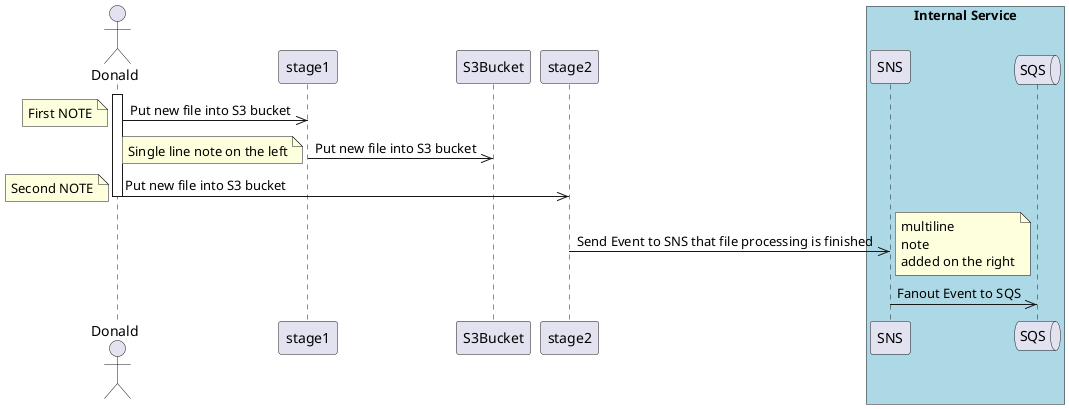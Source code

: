@startuml
actor Donald
    participant stage1
    participant S3Bucket
    participant stage2
    box "Internal Service" #LightBlue
    participant SNS
    queue SQS
    end box

    activate Donald
    Donald->>stage1: Put new file into S3 bucket
    note left: First NOTE
    stage1->>S3Bucket: Put new file into S3 bucket
    note left: Single line note on the left
    Donald->>stage2: Put new file into S3 bucket
    deactivate Donald
    note left: Second NOTE
    stage2->>SNS: Send Event to SNS that file processing is finished
    note right
    multiline
    note
    added on the right
    end note
    SNS->>SQS: Fanout Event to SQS
@enduml